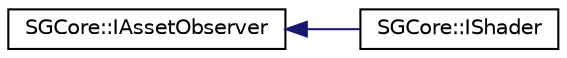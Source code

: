 digraph "Graphical Class Hierarchy"
{
 // LATEX_PDF_SIZE
  edge [fontname="Helvetica",fontsize="10",labelfontname="Helvetica",labelfontsize="10"];
  node [fontname="Helvetica",fontsize="10",shape=record];
  rankdir="LR";
  Node0 [label="SGCore::IAssetObserver",height=0.2,width=0.4,color="black", fillcolor="white", style="filled",URL="$classSGCore_1_1IAssetObserver.html",tooltip=" "];
  Node0 -> Node1 [dir="back",color="midnightblue",fontsize="10",style="solid",fontname="Helvetica"];
  Node1 [label="SGCore::IShader",height=0.2,width=0.4,color="black", fillcolor="white", style="filled",URL="$classSGCore_1_1IShader.html",tooltip=" "];
}
